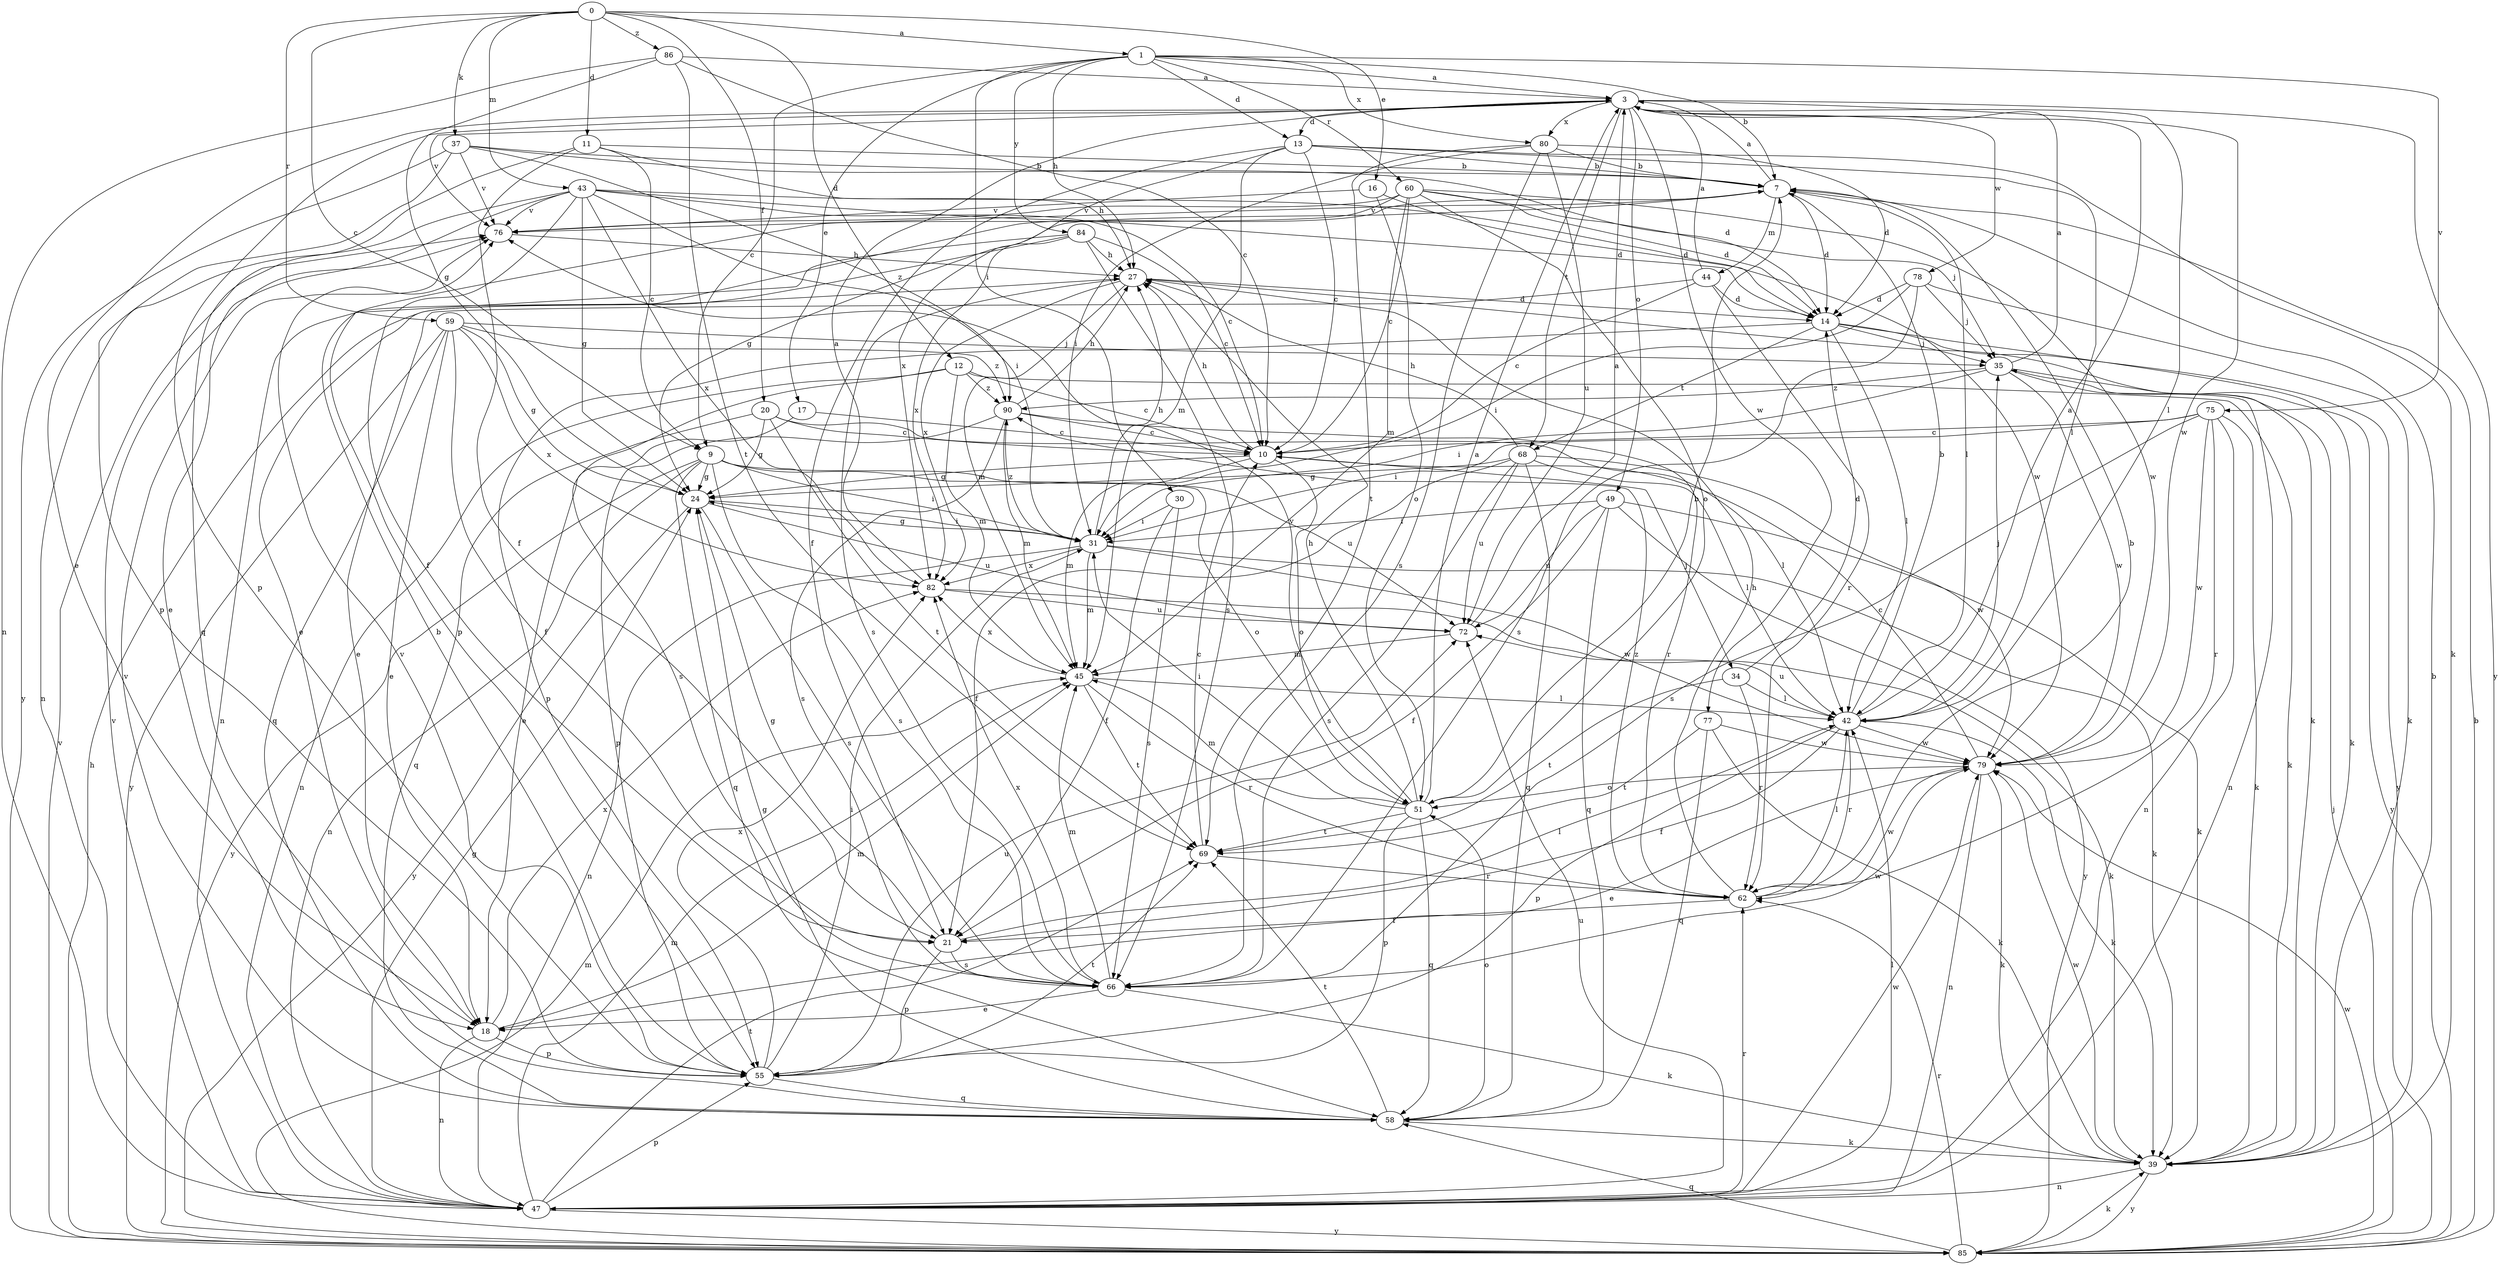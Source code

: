 strict digraph  {
0;
1;
3;
7;
9;
10;
11;
12;
13;
14;
16;
17;
18;
20;
21;
24;
27;
30;
31;
34;
35;
37;
39;
42;
43;
44;
45;
47;
49;
51;
55;
58;
59;
60;
62;
66;
68;
69;
72;
75;
76;
77;
78;
79;
80;
82;
84;
85;
86;
90;
0 -> 1  [label=a];
0 -> 9  [label=c];
0 -> 11  [label=d];
0 -> 12  [label=d];
0 -> 16  [label=e];
0 -> 20  [label=f];
0 -> 37  [label=k];
0 -> 43  [label=m];
0 -> 59  [label=r];
0 -> 86  [label=z];
1 -> 3  [label=a];
1 -> 7  [label=b];
1 -> 9  [label=c];
1 -> 13  [label=d];
1 -> 17  [label=e];
1 -> 27  [label=h];
1 -> 30  [label=i];
1 -> 60  [label=r];
1 -> 75  [label=v];
1 -> 80  [label=x];
1 -> 84  [label=y];
3 -> 13  [label=d];
3 -> 18  [label=e];
3 -> 42  [label=l];
3 -> 49  [label=o];
3 -> 55  [label=p];
3 -> 68  [label=t];
3 -> 76  [label=v];
3 -> 77  [label=w];
3 -> 78  [label=w];
3 -> 79  [label=w];
3 -> 80  [label=x];
3 -> 85  [label=y];
7 -> 3  [label=a];
7 -> 14  [label=d];
7 -> 24  [label=g];
7 -> 42  [label=l];
7 -> 44  [label=m];
7 -> 76  [label=v];
9 -> 24  [label=g];
9 -> 31  [label=i];
9 -> 47  [label=n];
9 -> 51  [label=o];
9 -> 58  [label=q];
9 -> 66  [label=s];
9 -> 72  [label=u];
9 -> 85  [label=y];
10 -> 24  [label=g];
10 -> 27  [label=h];
10 -> 34  [label=j];
10 -> 45  [label=m];
10 -> 51  [label=o];
11 -> 7  [label=b];
11 -> 9  [label=c];
11 -> 21  [label=f];
11 -> 27  [label=h];
11 -> 58  [label=q];
12 -> 10  [label=c];
12 -> 39  [label=k];
12 -> 45  [label=m];
12 -> 47  [label=n];
12 -> 66  [label=s];
12 -> 90  [label=z];
13 -> 7  [label=b];
13 -> 10  [label=c];
13 -> 21  [label=f];
13 -> 39  [label=k];
13 -> 42  [label=l];
13 -> 45  [label=m];
13 -> 82  [label=x];
14 -> 35  [label=j];
14 -> 39  [label=k];
14 -> 42  [label=l];
14 -> 55  [label=p];
14 -> 68  [label=t];
14 -> 85  [label=y];
16 -> 14  [label=d];
16 -> 51  [label=o];
16 -> 76  [label=v];
17 -> 10  [label=c];
17 -> 18  [label=e];
18 -> 45  [label=m];
18 -> 47  [label=n];
18 -> 55  [label=p];
18 -> 82  [label=x];
20 -> 10  [label=c];
20 -> 24  [label=g];
20 -> 42  [label=l];
20 -> 58  [label=q];
20 -> 69  [label=t];
21 -> 24  [label=g];
21 -> 42  [label=l];
21 -> 55  [label=p];
21 -> 66  [label=s];
24 -> 31  [label=i];
24 -> 66  [label=s];
24 -> 72  [label=u];
24 -> 85  [label=y];
27 -> 14  [label=d];
27 -> 39  [label=k];
27 -> 45  [label=m];
27 -> 66  [label=s];
27 -> 82  [label=x];
30 -> 21  [label=f];
30 -> 31  [label=i];
30 -> 66  [label=s];
31 -> 24  [label=g];
31 -> 27  [label=h];
31 -> 39  [label=k];
31 -> 45  [label=m];
31 -> 47  [label=n];
31 -> 79  [label=w];
31 -> 82  [label=x];
31 -> 90  [label=z];
34 -> 14  [label=d];
34 -> 42  [label=l];
34 -> 62  [label=r];
34 -> 69  [label=t];
35 -> 3  [label=a];
35 -> 31  [label=i];
35 -> 47  [label=n];
35 -> 79  [label=w];
35 -> 85  [label=y];
35 -> 90  [label=z];
37 -> 7  [label=b];
37 -> 14  [label=d];
37 -> 55  [label=p];
37 -> 76  [label=v];
37 -> 85  [label=y];
37 -> 90  [label=z];
39 -> 7  [label=b];
39 -> 47  [label=n];
39 -> 79  [label=w];
39 -> 85  [label=y];
42 -> 3  [label=a];
42 -> 7  [label=b];
42 -> 21  [label=f];
42 -> 35  [label=j];
42 -> 39  [label=k];
42 -> 55  [label=p];
42 -> 62  [label=r];
42 -> 72  [label=u];
42 -> 79  [label=w];
43 -> 10  [label=c];
43 -> 14  [label=d];
43 -> 18  [label=e];
43 -> 21  [label=f];
43 -> 24  [label=g];
43 -> 31  [label=i];
43 -> 47  [label=n];
43 -> 76  [label=v];
43 -> 79  [label=w];
43 -> 82  [label=x];
44 -> 3  [label=a];
44 -> 10  [label=c];
44 -> 14  [label=d];
44 -> 18  [label=e];
44 -> 62  [label=r];
45 -> 42  [label=l];
45 -> 62  [label=r];
45 -> 69  [label=t];
45 -> 82  [label=x];
47 -> 24  [label=g];
47 -> 42  [label=l];
47 -> 45  [label=m];
47 -> 55  [label=p];
47 -> 62  [label=r];
47 -> 69  [label=t];
47 -> 72  [label=u];
47 -> 76  [label=v];
47 -> 79  [label=w];
47 -> 85  [label=y];
49 -> 21  [label=f];
49 -> 31  [label=i];
49 -> 39  [label=k];
49 -> 58  [label=q];
49 -> 72  [label=u];
49 -> 85  [label=y];
51 -> 3  [label=a];
51 -> 7  [label=b];
51 -> 27  [label=h];
51 -> 31  [label=i];
51 -> 45  [label=m];
51 -> 55  [label=p];
51 -> 58  [label=q];
51 -> 69  [label=t];
51 -> 76  [label=v];
55 -> 7  [label=b];
55 -> 31  [label=i];
55 -> 58  [label=q];
55 -> 69  [label=t];
55 -> 72  [label=u];
55 -> 76  [label=v];
55 -> 82  [label=x];
58 -> 24  [label=g];
58 -> 39  [label=k];
58 -> 51  [label=o];
58 -> 69  [label=t];
58 -> 76  [label=v];
59 -> 18  [label=e];
59 -> 21  [label=f];
59 -> 24  [label=g];
59 -> 35  [label=j];
59 -> 58  [label=q];
59 -> 82  [label=x];
59 -> 85  [label=y];
59 -> 90  [label=z];
60 -> 10  [label=c];
60 -> 14  [label=d];
60 -> 35  [label=j];
60 -> 45  [label=m];
60 -> 51  [label=o];
60 -> 55  [label=p];
60 -> 76  [label=v];
60 -> 79  [label=w];
62 -> 7  [label=b];
62 -> 21  [label=f];
62 -> 27  [label=h];
62 -> 42  [label=l];
62 -> 79  [label=w];
62 -> 90  [label=z];
66 -> 18  [label=e];
66 -> 39  [label=k];
66 -> 45  [label=m];
66 -> 79  [label=w];
66 -> 82  [label=x];
68 -> 21  [label=f];
68 -> 24  [label=g];
68 -> 27  [label=h];
68 -> 42  [label=l];
68 -> 58  [label=q];
68 -> 66  [label=s];
68 -> 72  [label=u];
68 -> 79  [label=w];
69 -> 10  [label=c];
69 -> 62  [label=r];
72 -> 3  [label=a];
72 -> 45  [label=m];
75 -> 10  [label=c];
75 -> 31  [label=i];
75 -> 39  [label=k];
75 -> 47  [label=n];
75 -> 62  [label=r];
75 -> 66  [label=s];
75 -> 79  [label=w];
76 -> 27  [label=h];
77 -> 39  [label=k];
77 -> 58  [label=q];
77 -> 69  [label=t];
77 -> 79  [label=w];
78 -> 14  [label=d];
78 -> 31  [label=i];
78 -> 35  [label=j];
78 -> 39  [label=k];
78 -> 66  [label=s];
79 -> 10  [label=c];
79 -> 18  [label=e];
79 -> 39  [label=k];
79 -> 47  [label=n];
79 -> 51  [label=o];
80 -> 7  [label=b];
80 -> 14  [label=d];
80 -> 31  [label=i];
80 -> 66  [label=s];
80 -> 69  [label=t];
80 -> 72  [label=u];
82 -> 3  [label=a];
82 -> 39  [label=k];
82 -> 72  [label=u];
84 -> 10  [label=c];
84 -> 18  [label=e];
84 -> 27  [label=h];
84 -> 47  [label=n];
84 -> 66  [label=s];
84 -> 82  [label=x];
85 -> 7  [label=b];
85 -> 27  [label=h];
85 -> 35  [label=j];
85 -> 39  [label=k];
85 -> 45  [label=m];
85 -> 58  [label=q];
85 -> 62  [label=r];
85 -> 76  [label=v];
85 -> 79  [label=w];
86 -> 3  [label=a];
86 -> 10  [label=c];
86 -> 24  [label=g];
86 -> 47  [label=n];
86 -> 69  [label=t];
90 -> 10  [label=c];
90 -> 27  [label=h];
90 -> 45  [label=m];
90 -> 55  [label=p];
90 -> 62  [label=r];
90 -> 66  [label=s];
}

